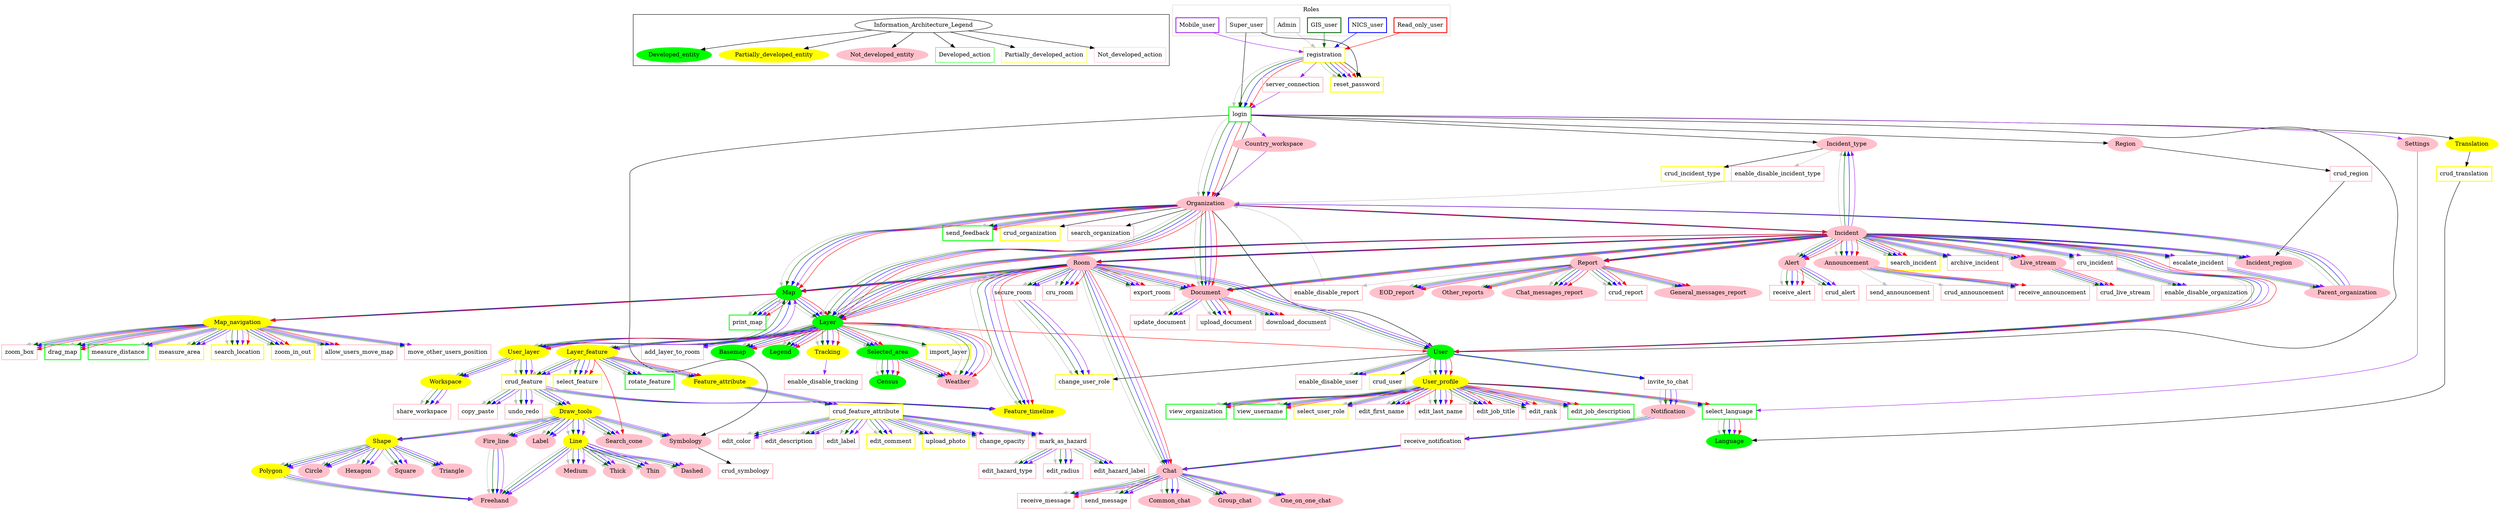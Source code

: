 digraph NICS_information_architecture {
    
    subgraph cluster_Legend {
    Information_Architecture_Legend ->
        Developed_entity, 
        Partially_developed_entity,
        Not_developed_entity,
        Developed_action,
        Partially_developed_action,
        Not_developed_action
    Developed_action [shape = rectangle, color=green]
    Partially_developed_action [shape = rectangle, color=yellow]
    Not_developed_action [shape = rectangle, color=pink]
    Developed_entity [style = filled, color=green]
    Partially_developed_entity [style = filled, color=yellow]
    Not_developed_entity [style = filled, color=pink]
}

  subgraph cluster_roles {
    color=lightgray;
    node [shape=rectangle,color=white, penwidth=2];
    Read_only_user, 
    NICS_user, 
    GIS_user, 
    Admin, 
    Super_user,
    Mobile_user;
    label = "Roles";
  }

  subgraph user_actions_developed {
    style=filled;
    color=lightgrey;
    node [shape=rectangle,style=outlined,penwidth = 2,color=green];
    drag_map, 
    edit_job_description, 
    measure_distance, 
    print_map, 
    rotate_feature,
    select_language, 
    send_feedback, 
    view_organization, 
    view_username,
    login
  }
  
  subgraph user_actions_partially_developed {
    style=filled;
    color=lightgrey;
    node [shape=rectangle,style=outlined,penwidth = 2,color=yellow];
    change_user_role, 
    crud_feature, 
    crud_feature_attribute, 
    crud_incident_type, 
    crud_organization,
    crud_translation, 
    crud_user, 
    edit_comment, 
    import_layer,
    measure_area,
    reset_password, 
    search_location, 
    search_incident, 
    select_feature,
    select_user_role, 
    upload_photo,
    zoom_in_out,
    registration
  }
  
  subgraph user_actions_not_developed {
    style=filled;
    color=lightgrey;
    node [shape=rectangle,style=outlined,penwidth = 2,color=pink];
    add_layer_to_room,
    allow_users_move_map,
    archive_incident, 
    change_opacity, 
    copy_paste, 
    crud_alert, 
    crud_announcement, 
    cru_incident, 
    crud_live_stream, 
    crud_region, 
    cru_room, 
    crud_report, 
    crud_symbology, 
    download_document, 
    edit_color, 
    edit_comment, 
    edit_description, 
    edit_hazard_label, 
    edit_hazard_type, 
    edit_radius, 
    edit_first_name, 
    edit_label, 
    edit_last_name, 
    edit_job_title, 
    edit_rank, 
    enable_disable_incident_type, 
    enable_disable_organization,
    enable_disable_report, 
    enable_disable_user,
    escalate_incident,
    export_room, 
    invite_to_chat,
    mark_as_hazard, 
    measure_area, 
    move_other_users_position, 
    receive_alert, 
    receive_announcement, 
    receive_message,
    receive_notification, 
    reset_password, 
    search_organization, 
    secure_room,
    send_announcement, 
    send_message, 
    share_workspace, 
    undo_redo, 
    update_document,
    upload_document,
    zoom_box,
    server_connection,
    enable_disable_tracking
  }
  
  subgraph developed {
    style=filled;
    color=lightgrey;
    node [shape=oval,style=filled,color=green];
    Basemap,
    Census,
    Map, 
    Language, 
    Layer,
    Legend, 
    Selected_area, 
    User
  }
  
  subgraph partially_developed {
    style=filled;
    color=lightgrey;
    node [shape=oval,style=filled,color=yellow];
    Draw_tools,
    Feature_attribute, 
    Feature_timeline, 
    Layer_feature,
    Line, 
    Map_navigation,
    Polygon, 
    Shape,
    Tracking,
    Translation,  
    User_layer,
    User_profile
    Workspace
  }
 
  subgraph not_developed {
    style=filled;
    color=lightgrey;
    node [shape=oval,style=filled,color=pink];
    Alert, 
    Announcement, 
    Chat, 
    Circle, 
    Dashed,
    Document, 
    Fire_line, 
    Freehand,
    Common_chat,
    Group_chat, 
    Hexagon, 
    Incident, 
    Incident_region
    Incident_type,
    Label, 
    Live_stream,
    Medium,
    Notification,
    One_on_one_chat, 
    Organization,
    Parent_organization, 
    Region, 
    Report,
    Room, 
    Search_cone, 
    Square, 
    Symbology, 
    Thick,
    Thin,
    Triangle,
    Weather,
    General_messages_report,
    EOD_report,
    Other_reports,
    Country_workspace,
    Settings,
    Chat_messages_report
  }
      
  subgraph Admin {
    edge [color = gray, penwidth = 1, weight = 10];
    Admin [color = gray];
    Admin -> registration
    login -> Organization 
    Alert -> crud_alert
    Alert -> receive_alert
    Announcement -> crud_announcement
    Announcement -> send_announcement
    Announcement -> receive_announcement
    Chat -> Common_chat
    Chat -> Group_chat
    Chat -> One_on_one_chat
    Chat -> send_message
    Chat -> receive_message
    crud_feature -> undo_redo
    crud_feature -> copy_paste
    crud_feature -> Draw_tools
    crud_feature -> Feature_timeline
    crud_feature_attribute -> edit_label
    crud_feature_attribute -> edit_description
    crud_feature_attribute -> upload_photo
    crud_feature_attribute -> edit_comment
    crud_feature_attribute -> edit_color
    crud_feature_attribute -> change_opacity
    crud_feature_attribute -> mark_as_hazard
    cru_incident -> enable_disable_organization
    Document -> upload_document
    Document ->update_document
    Document -> download_document
    Draw_tools -> Shape
    Draw_tools -> Line
    Draw_tools -> Fire_line
    Draw_tools -> Label
    Draw_tools -> Symbology
    Draw_tools -> Search_cone
    escalate_incident -> Parent_organization
    enable_disable_incident_type -> Organization
    enable_disable_report -> Organization
    Feature_attribute -> crud_feature_attribute
    Fire_line -> Freehand
    Incident -> Room
    Incident -> Layer
    Incident -> Live_stream
    Incident -> Alert
    Incident -> Announcement
    Incident -> Report
    Incident -> Document
    Incident -> search_incident
    Incident -> cru_incident
    Incident -> escalate_incident
    Incident -> archive_incident
    Incident -> Incident_type
    Incident -> Incident_region
    Incident -> User
    Incident_type -> enable_disable_incident_type
    invite_to_chat -> Notification
    Layer -> Legend
    Layer -> Tracking
    Layer -> Weather
    Layer -> Selected_area
    Layer -> User_layer
    Layer -> Layer_feature
    Layer -> Basemap
    Layer -> import_layer
    Layer -> add_layer_to_room
    Layer_feature -> crud_feature
    Layer_feature -> select_feature
    Layer_feature -> rotate_feature
    Layer_feature -> Feature_attribute
    Line -> Thick
    Line -> Medium
    Line -> Thin
    Line -> Dashed
    Line -> Freehand
    Live_stream -> crud_live_stream
    Map -> print_map
    Map -> Map_navigation
    Map -> Layer
    Map_navigation -> search_location
    Map_navigation -> zoom_box
    Map_navigation -> zoom_in_out
    Map_navigation -> drag_map
    Map_navigation -> move_other_users_position
    Map_navigation -> allow_users_move_map
    Map_navigation -> measure_area
    Map_navigation -> measure_distance
    mark_as_hazard -> edit_hazard_label
    mark_as_hazard -> edit_hazard_type
    mark_as_hazard -> edit_radius
    Notification -> receive_notification
    Organization -> Incident
    Organization -> Layer
    Organization -> Document
    Organization -> send_feedback
    Organization -> Map
    Parent_organization -> Organization
    Polygon -> Freehand
    receive_notification -> Chat
    registration -> login
    registration -> reset_password
    Report -> crud_report
    Report -> enable_disable_report
    Report -> General_messages_report
    Report -> Chat_messages_report
    Report -> EOD_report
    Report -> Other_reports
    Room -> cru_room
    Room -> secure_room
    Room -> export_room
    Room -> User
    Room -> Layer
    Room -> Chat
    Room -> Map
    Room -> Document
    Room -> Feature_timeline
    secure_room -> change_user_role
    select_language -> Language
    Selected_area -> Weather
    Selected_area -> Census
    Shape -> Polygon
    Shape -> Circle
    Shape -> Triangle
    Shape -> Square
    Shape -> Hexagon
    User -> enable_disable_user
    User -> User_profile
    User -> invite_to_chat
    User_layer -> Map
    User_layer -> Workspace
    User_layer -> crud_feature
    User_profile -> view_username
    User_profile -> edit_first_name
    User_profile -> edit_last_name
    User_profile -> view_organization
    User_profile -> edit_job_title
    User_profile -> edit_rank
    User_profile -> edit_job_description
    User_profile -> select_language
    User_profile -> select_user_role
    Workspace -> share_workspace
  }

  subgraph GIS_user {
    edge [color = darkgreen, penwidth = 1, weight = 10];
    GIS_user [color = darkgreen];
    GIS_user -> registration
    login -> Organization 
    Alert -> crud_alert
    Alert -> receive_alert
    Announcement -> receive_announcement
    Chat -> Common_chat
    Chat -> Group_chat
    Chat -> One_on_one_chat
    Chat -> send_message
    Chat -> receive_message
    crud_feature -> Draw_tools
    crud_feature -> undo_redo
    crud_feature -> copy_paste
    crud_feature -> Feature_timeline
    crud_feature_attribute -> edit_label
    crud_feature_attribute -> edit_description
    crud_feature_attribute -> upload_photo
    crud_feature_attribute -> edit_comment
    crud_feature_attribute -> edit_color
    crud_feature_attribute -> change_opacity
    crud_feature_attribute -> mark_as_hazard
    cru_incident -> enable_disable_organization
    Document -> upload_document
    Document ->update_document
    Document -> download_document
    Draw_tools -> Shape
    Draw_tools -> Line
    Draw_tools -> Fire_line
    Draw_tools -> Label
    Draw_tools -> Symbology
    Draw_tools -> Search_cone
    escalate_incident -> Parent_organization
    Feature_attribute -> crud_feature_attribute
    Fire_line -> Freehand
    Incident -> Room
    Incident -> Layer
    Incident -> Live_stream
    Incident -> Alert
    Incident -> Announcement
    Incident -> Report
    Incident -> Document
    Incident -> search_incident
    Incident -> cru_incident
    Incident -> escalate_incident
    Incident -> archive_incident
    Incident -> Incident_type
    Incident -> Incident_region
    Incident -> User
    invite_to_chat -> Notification
    Layer -> Legend
    Layer -> Tracking
    Layer -> Weather
    Layer -> Selected_area
    Layer -> User_layer
    Layer -> Layer_feature
    Layer -> Basemap
    Layer -> import_layer
    Layer -> add_layer_to_room
    Layer_feature -> crud_feature
    Layer_feature -> select_feature
    Layer_feature -> rotate_feature
    Layer_feature -> Feature_attribute
    Line -> Thick
    Line -> Medium
    Line -> Thin
    Line -> Dashed
    Line -> Freehand
    Live_stream -> crud_live_stream
    Map -> print_map
    Map -> Map_navigation
    Map -> Layer
    Map_navigation -> search_location
    Map_navigation -> zoom_box
    Map_navigation -> zoom_in_out
    Map_navigation -> drag_map
    Map_navigation -> move_other_users_position
    Map_navigation -> allow_users_move_map
    Map_navigation -> measure_area
    Map_navigation -> measure_distance
    mark_as_hazard -> edit_hazard_label
    mark_as_hazard -> edit_hazard_type
    mark_as_hazard -> edit_radius
    Notification -> receive_notification
    Organization -> Incident
    Organization -> Layer
    Organization -> Document
    Organization -> send_feedback
    Organization -> Map
    Parent_organization -> Organization
    Polygon -> Freehand
    receive_notification -> Chat
    registration -> login
    registration -> reset_password
    Report -> crud_report
    Report -> General_messages_report
    Report -> EOD_report
    Report -> Other_reports
    Report -> Chat_messages_report
    Room -> cru_room
    Room -> secure_room
    Room -> export_room
    Room -> User
    Room -> Layer
    Room -> Chat
    Room -> Map
    Room -> Document
    Room -> Feature_timeline
    secure_room -> change_user_role
    select_language -> Language
    Selected_area -> Weather
    Selected_area -> Census
    Shape -> Polygon
    Shape -> Circle
    Shape -> Triangle
    Shape -> Square
    Shape -> Hexagon
    User -> enable_disable_user
    User -> User_profile
    User -> invite_to_chat
    User_layer -> Map
    User_layer -> Workspace
    User_layer -> crud_feature
    User_profile -> view_username
    User_profile -> edit_first_name
    User_profile -> edit_last_name
    User_profile -> view_organization
    User_profile -> edit_job_title
    User_profile -> edit_rank
    User_profile -> edit_job_description
    User_profile -> select_language
    User_profile -> select_user_role
    Workspace -> share_workspace
  }
  
    subgraph NICS_user {
    edge [color = blue, penwidth = 1, weight = 10];
    NICS_user [color = blue];
    NICS_user -> registration
    login -> Organization 
    Alert -> crud_alert
    Alert -> receive_alert
    Announcement -> receive_announcement
    Chat -> Common_chat
    Chat -> Group_chat
    Chat -> One_on_one_chat
    Chat -> send_message
    Chat -> receive_message
    crud_feature -> undo_redo
    crud_feature -> copy_paste
    crud_feature -> Draw_tools
    crud_feature -> Feature_timeline
    crud_feature_attribute -> edit_label
    crud_feature_attribute -> edit_description
    crud_feature_attribute -> upload_photo
    crud_feature_attribute -> edit_comment
    crud_feature_attribute -> edit_color
    crud_feature_attribute -> change_opacity
    crud_feature_attribute -> mark_as_hazard
    cru_incident -> enable_disable_organization
    Document -> upload_document
    Document ->update_document
    Document -> download_document
    Draw_tools -> Shape
    Draw_tools -> Line
    Draw_tools -> Fire_line
    Draw_tools -> Label
    Draw_tools -> Symbology
    Draw_tools -> Search_cone
    escalate_incident -> Parent_organization
    Feature_attribute -> crud_feature_attribute
    Fire_line -> Freehand
    Incident -> Room
    Incident -> Layer
    Incident -> Live_stream
    Incident -> Alert
    Incident -> Announcement
    Incident -> Report
    Incident -> Document
    Incident -> search_incident
    Incident -> cru_incident
    Incident -> escalate_incident
    Incident -> archive_incident
    Incident -> Incident_type
    Incident -> Incident_region
    Incident -> User
    invite_to_chat -> Notification
    Layer -> Legend
    Layer -> Tracking
    Layer -> Weather
    Layer -> Selected_area
    Layer -> User_layer
    Layer -> Layer_feature
    Layer -> Basemap
    Layer -> add_layer_to_room
    Layer_feature -> crud_feature
    Layer_feature -> select_feature
    Layer_feature -> rotate_feature
    Layer_feature -> Feature_attribute
    Line -> Thick
    Line -> Medium
    Line -> Thin
    Line -> Dashed
    Line -> Freehand
    Live_stream -> crud_live_stream
    Map -> print_map
    Map -> Map_navigation
    Map -> Layer
    Map_navigation -> search_location
    Map_navigation -> zoom_box
    Map_navigation -> zoom_in_out
    Map_navigation -> drag_map
    Map_navigation -> move_other_users_position
    Map_navigation -> allow_users_move_map
    Map_navigation -> measure_area
    Map_navigation -> measure_distance
    mark_as_hazard -> edit_hazard_label
    mark_as_hazard -> edit_hazard_type
    mark_as_hazard -> edit_radius
    Notification -> receive_notification
    Organization -> Incident
    Organization -> Layer
    Organization -> Document
    Organization -> send_feedback
    Organization -> Map
    Parent_organization -> Organization
    Polygon -> Freehand
    receive_notification -> Chat
    registration -> login
    registration -> reset_password
    Report -> crud_report
    Report -> General_messages_report
    Report -> Chat_messages_report
    Report -> EOD_report
    Report -> Other_reports
    Room -> cru_room
    Room -> secure_room
    Room -> export_room
    Room -> User
    Room -> Layer
    Room -> Chat
    Room -> Map
    Room -> Document
    Room -> Feature_timeline
    secure_room -> change_user_role
    select_language -> Language
    Selected_area -> Weather
    Selected_area -> Census
    Shape -> Polygon
    Shape -> Circle
    Shape -> Triangle
    Shape -> Square
    Shape -> Hexagon
    User -> enable_disable_user
    User -> User_profile
    User -> invite_to_chat
    User_layer -> Map
    User_layer -> Workspace
    User_layer -> crud_feature
    User_profile -> view_username
    User_profile -> edit_first_name
    User_profile -> edit_last_name
    User_profile -> view_organization
    User_profile -> edit_job_title
    User_profile -> edit_rank
    User_profile -> edit_job_description
    User_profile -> select_language
    User_profile -> select_user_role
    Workspace -> share_workspace
  }
  
    subgraph Mobile_user {
    edge [color = purple, penwidth = 1, weight = 10];
    Mobile_user [color = purple];
    Mobile_user -> registration
    Alert -> crud_alert
    Alert -> receive_alert
    Announcement -> receive_announcement
    Chat -> Common_chat
    Chat -> Group_chat
    Chat -> One_on_one_chat
    Chat -> send_message
    Chat -> receive_message
    Country_workspace -> Organization
    crud_feature -> undo_redo
    crud_feature -> copy_paste
    crud_feature -> Draw_tools
    crud_feature -> Feature_timeline
    crud_feature_attribute -> edit_label
    crud_feature_attribute -> edit_description
    crud_feature_attribute -> upload_photo
    crud_feature_attribute -> edit_comment
    crud_feature_attribute -> edit_color
    crud_feature_attribute -> change_opacity
    crud_feature_attribute -> mark_as_hazard
    cru_incident -> enable_disable_organization
    Document -> upload_document
    Document ->update_document
    Document -> download_document
    Draw_tools -> Shape
    Draw_tools -> Line
    Draw_tools -> Fire_line
    Draw_tools -> Label
    Draw_tools -> Symbology
    Draw_tools -> Search_cone
    escalate_incident -> Parent_organization
    Feature_attribute -> crud_feature_attribute
    Fire_line -> Freehand
    Incident -> Room
    Incident -> Layer
    Incident -> Live_stream
    Incident -> Alert
    Incident -> Announcement
    Incident -> Report
    Incident -> Document
    Incident -> search_incident
    Incident -> cru_incident
    Incident -> escalate_incident
    Incident -> archive_incident
    Incident -> Incident_type
    Incident -> Incident_region
    Incident -> User
    invite_to_chat -> Notification
    Layer -> Legend
    Layer -> Tracking
    Layer -> Weather
    Layer -> Selected_area
    Layer -> User_layer
    Layer -> Layer_feature
    Layer -> Basemap
    Layer -> add_layer_to_room
    Layer_feature -> crud_feature
    Layer_feature -> select_feature
    Layer_feature -> rotate_feature
    Layer_feature -> Feature_attribute
    Line -> Thick
    Line -> Medium
    Line -> Thin
    Line -> Dashed
    Line -> Freehand
    Live_stream -> crud_live_stream
    login -> Country_workspace 
    login -> Settings
    Map -> print_map
    Map -> Map_navigation
    Map -> Layer
    Map_navigation -> search_location
    Map_navigation -> zoom_box
    Map_navigation -> zoom_in_out
    Map_navigation -> drag_map
    Map_navigation -> move_other_users_position
    Map_navigation -> allow_users_move_map
    Map_navigation -> measure_area
    Map_navigation -> measure_distance
    mark_as_hazard -> edit_hazard_label
    mark_as_hazard -> edit_hazard_type
    mark_as_hazard -> edit_radius
    Notification -> receive_notification
    Organization -> Incident
    Organization -> Layer
    Organization -> Document
    Organization -> send_feedback
    Organization -> Map
    Parent_organization -> Organization
    Polygon -> Freehand
    receive_notification -> Chat
    registration -> server_connection
    registration -> reset_password
    Report -> crud_report
    Report -> General_messages_report
    Report -> Chat_messages_report
    Report -> EOD_report
    Room -> cru_room
    Room -> secure_room
    Room -> export_room
    Room -> User
    Room -> Layer
    Room -> Chat
    Room -> Map
    Room -> Document
    Room -> Feature_timeline
    secure_room -> change_user_role
    select_language -> Language
    Selected_area -> Weather
    Selected_area -> Census
    server_connection -> login
    Settings -> select_language
    Shape -> Polygon
    Shape -> Circle
    Shape -> Triangle
    Shape -> Square
    Shape -> Hexagon
    Tracking -> enable_disable_tracking
    User -> enable_disable_user
    User -> User_profile
    User_layer -> Map
    User_layer -> Workspace
    User_layer -> crud_feature
    User_profile -> view_username
    User_profile -> edit_first_name
    User_profile -> edit_last_name
    User_profile -> view_organization
    User_profile -> edit_job_title
    User_profile -> edit_rank
    User_profile -> edit_job_description
    User_profile -> select_user_role
    Workspace -> share_workspace
  }
          
    subgraph read_only_user {
    edge [color = red, penwidth = 1, weight = 10];
    Read_only_user [color = red];
    Read_only_user -> registration
    Alert -> receive_alert
    Announcement -> receive_announcement
    Document -> upload_document
    Document -> download_document
    Chat -> receive_message
    Incident -> Room
    Incident -> Layer
    Incident -> Live_stream
    Incident -> Alert
    Incident -> Announcement
    Incident -> Report
    Incident -> Document
    Incident -> search_incident
    Incident -> User
    Layer -> Basemap
    Layer -> Legend
    Layer -> Selected_area
    Layer -> Tracking
    Layer -> User
    Layer -> User_layer
    Layer -> Weather
    Layer_feature -> select_feature
    Layer_feature -> Search_cone
    Live_stream -> crud_live_stream
    Layer_feature -> Feature_attribute
    login -> Organization
    Map -> print_map
    Map -> Map_navigation
    Map -> Layer
    Map_navigation -> search_location
    Map_navigation -> zoom_box
    Map_navigation -> zoom_in_out
    Map_navigation -> drag_map
    Map_navigation -> allow_users_move_map
    Organization -> Map
    Organization -> Incident
    Organization -> Layer
    Organization -> Document
    Organization -> send_feedback
    registration -> login
    registration -> reset_password
    Report -> crud_report
    Report -> General_messages_report
    Report -> Chat_messages_report
    Report -> EOD_report
    Report -> Other_reports
    Room -> cru_room
    Room -> export_room
    Room -> Layer
    Room -> Chat
    Room -> Map
    Room -> Document
    Room -> Feature_timeline
    select_language -> Language
    Selected_area -> Weather
    Selected_area -> Census
    User -> User_profile
    User_profile -> view_username
    User_profile -> edit_first_name
    User_profile -> edit_last_name
    User_profile -> view_organization
    User_profile -> edit_job_title
    User_profile -> edit_rank
    User_profile -> edit_job_description
    User_profile -> select_language
  }
  
  subgraph Super_user {
    edge [penwidth = 1, weight = 10];
    Super_user [color = darkgray];
    Super_user -> reset_password
    Super_user -> login
    crud_region -> Incident_region
    crud_translation -> Language
    Incident_type -> crud_incident_type
    login -> Organization
    login -> User
    login -> Symbology
    login -> Incident_type
    login -> Region 
    login -> Translation
    Organization -> User
    Organization -> crud_organization
    Organization -> search_organization
    Region -> crud_region
    registration -> reset_password
    Symbology -> crud_symbology
    Translation -> crud_translation
    User -> crud_user
    User -> change_user_role
  }
}
